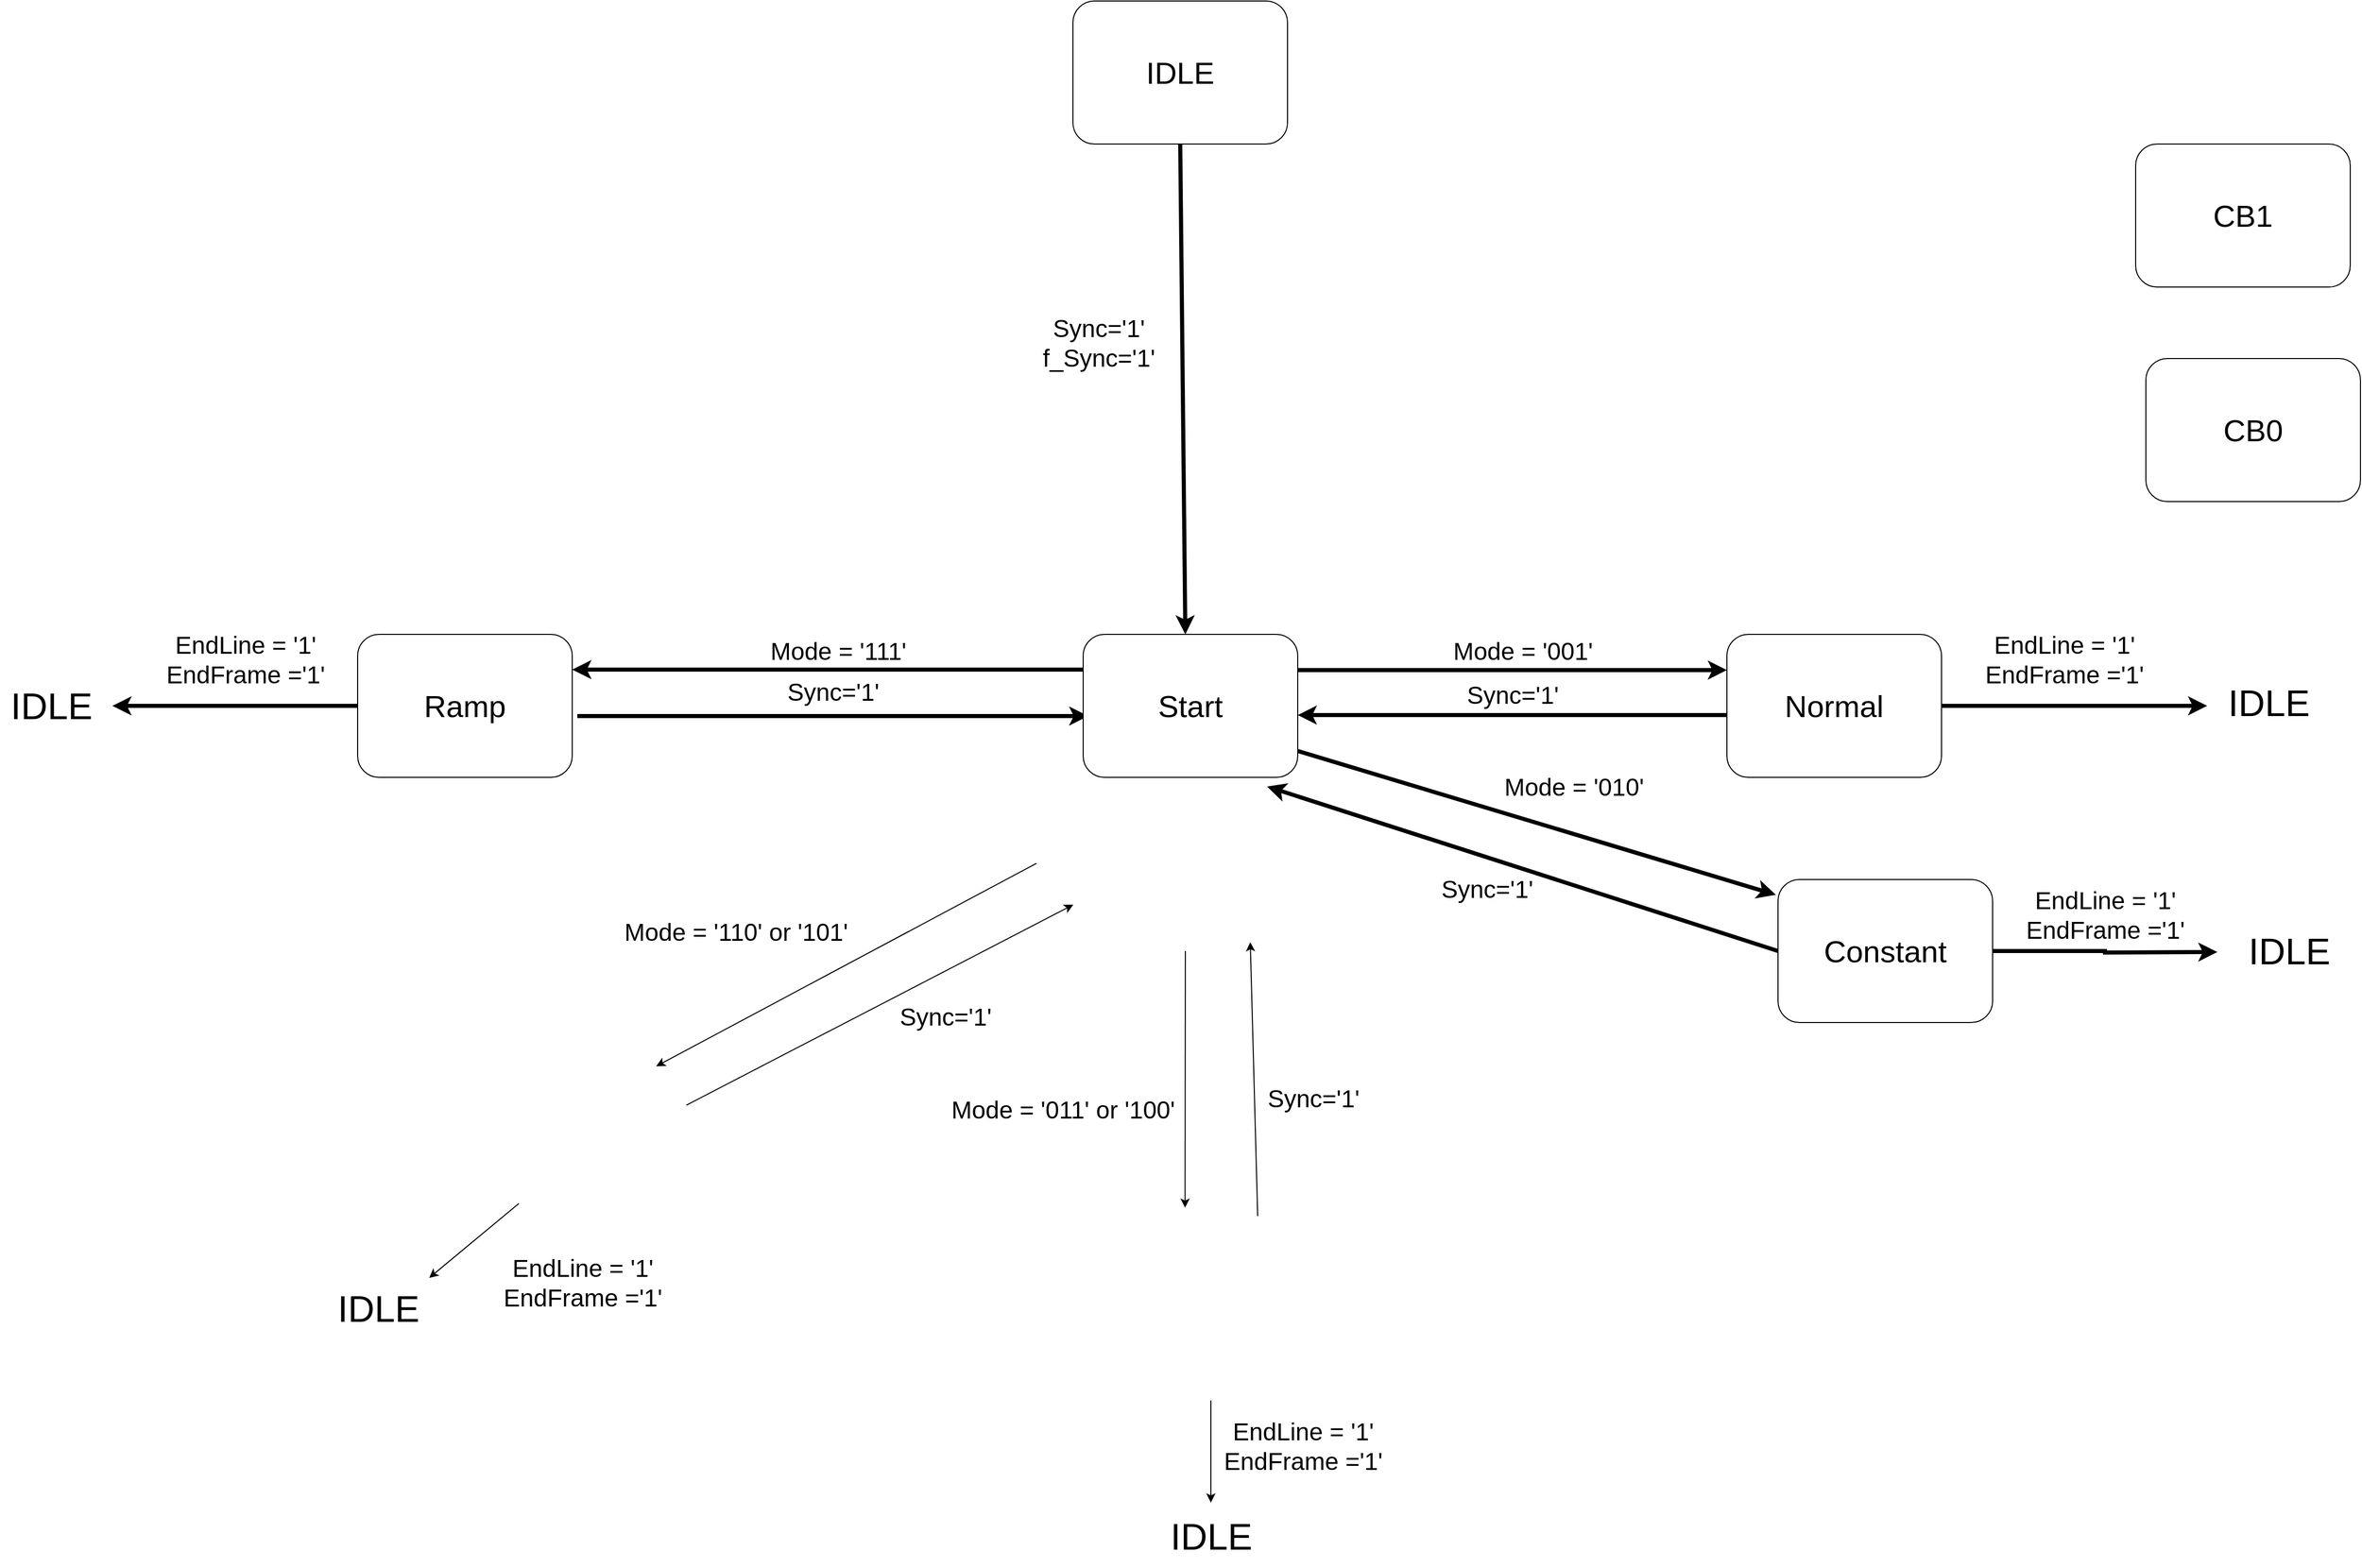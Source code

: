 <mxfile version="24.8.3">
  <diagram name="Page-1" id="v8DiENwAFXC08CN46r4J">
    <mxGraphModel dx="4522" dy="2713" grid="1" gridSize="10" guides="1" tooltips="1" connect="1" arrows="1" fold="1" page="1" pageScale="1" pageWidth="827" pageHeight="1169" math="0" shadow="0">
      <root>
        <mxCell id="0" />
        <mxCell id="1" parent="0" />
        <mxCell id="CcAlKH7f3XovDMMplCqL-1" value="" style="endArrow=classic;html=1;rounded=0;exitX=0.5;exitY=1;exitDx=0;exitDy=0;entryX=0.5;entryY=0;entryDx=0;entryDy=0;strokeWidth=4;" parent="1" source="d_ZXzGTll2u0zrK0YBIg-2" edge="1">
          <mxGeometry width="50" height="50" relative="1" as="geometry">
            <mxPoint x="330" y="-130" as="sourcePoint" />
            <mxPoint x="320" y="160" as="targetPoint" />
          </mxGeometry>
        </mxCell>
        <mxCell id="CcAlKH7f3XovDMMplCqL-2" value="&lt;span style=&quot;font-size: 24px;&quot;&gt;Sync=&#39;1&#39;&lt;/span&gt;&lt;div&gt;&lt;span style=&quot;font-size: 24px;&quot;&gt;f_Sync=&#39;1&#39;&lt;/span&gt;&lt;/div&gt;" style="text;html=1;align=center;verticalAlign=middle;resizable=0;points=[];autosize=1;strokeColor=none;fillColor=none;" parent="1" vertex="1">
          <mxGeometry x="170" y="-160" width="130" height="70" as="geometry" />
        </mxCell>
        <mxCell id="CcAlKH7f3XovDMMplCqL-7" value="" style="endArrow=classic;html=1;rounded=0;exitX=1;exitY=0.25;exitDx=0;exitDy=0;entryX=0;entryY=0.25;entryDx=0;entryDy=0;strokeWidth=4;" parent="1" edge="1">
          <mxGeometry width="50" height="50" relative="1" as="geometry">
            <mxPoint x="-275" y="240" as="sourcePoint" />
            <mxPoint x="225" y="240" as="targetPoint" />
            <Array as="points">
              <mxPoint x="115" y="240" />
            </Array>
          </mxGeometry>
        </mxCell>
        <mxCell id="CcAlKH7f3XovDMMplCqL-8" value="" style="endArrow=classic;html=1;rounded=0;entryX=1;entryY=0.75;entryDx=0;entryDy=0;exitX=0;exitY=0.75;exitDx=0;exitDy=0;strokeWidth=4;" parent="1" edge="1">
          <mxGeometry width="50" height="50" relative="1" as="geometry">
            <mxPoint x="220" y="194.5" as="sourcePoint" />
            <mxPoint x="-280" y="194.5" as="targetPoint" />
          </mxGeometry>
        </mxCell>
        <mxCell id="CcAlKH7f3XovDMMplCqL-9" value="" style="endArrow=classic;html=1;rounded=0;exitX=1;exitY=0.25;exitDx=0;exitDy=0;entryX=0;entryY=0.25;entryDx=0;entryDy=0;strokeWidth=4;" parent="1" source="d_ZXzGTll2u0zrK0YBIg-1" target="d_ZXzGTll2u0zrK0YBIg-8" edge="1">
          <mxGeometry width="50" height="50" relative="1" as="geometry">
            <mxPoint x="480.002" y="208.788" as="sourcePoint" />
            <mxPoint x="840" y="195" as="targetPoint" />
          </mxGeometry>
        </mxCell>
        <mxCell id="CcAlKH7f3XovDMMplCqL-10" value="" style="endArrow=classic;html=1;rounded=0;entryX=1;entryY=0.75;entryDx=0;entryDy=0;exitX=0;exitY=0.75;exitDx=0;exitDy=0;strokeWidth=4;" parent="1" edge="1">
          <mxGeometry width="50" height="50" relative="1" as="geometry">
            <mxPoint x="850" y="239" as="sourcePoint" />
            <mxPoint x="430" y="239" as="targetPoint" />
          </mxGeometry>
        </mxCell>
        <mxCell id="CcAlKH7f3XovDMMplCqL-11" value="" style="endArrow=classic;html=1;rounded=0;entryX=0.992;entryY=0.667;entryDx=0;entryDy=0;entryPerimeter=0;exitX=0;exitY=0.5;exitDx=0;exitDy=0;strokeWidth=4;" parent="1" source="d_ZXzGTll2u0zrK0YBIg-6" edge="1">
          <mxGeometry width="50" height="50" relative="1" as="geometry">
            <mxPoint x="870" y="450" as="sourcePoint" />
            <mxPoint x="400.0" y="308.95" as="targetPoint" />
          </mxGeometry>
        </mxCell>
        <mxCell id="CcAlKH7f3XovDMMplCqL-12" value="" style="endArrow=classic;html=1;rounded=0;exitX=0.904;exitY=0.82;exitDx=0;exitDy=0;exitPerimeter=0;entryX=-0.01;entryY=0.107;entryDx=0;entryDy=0;entryPerimeter=0;strokeWidth=4;" parent="1" edge="1" target="d_ZXzGTll2u0zrK0YBIg-6">
          <mxGeometry width="50" height="50" relative="1" as="geometry">
            <mxPoint x="430.0" y="274.2" as="sourcePoint" />
            <mxPoint x="900" y="410" as="targetPoint" />
          </mxGeometry>
        </mxCell>
        <mxCell id="CcAlKH7f3XovDMMplCqL-13" value="" style="endArrow=classic;html=1;rounded=0;exitX=0.03;exitY=0.723;exitDx=0;exitDy=0;entryX=1;entryY=0;entryDx=0;entryDy=0;exitPerimeter=0;" parent="1" edge="1">
          <mxGeometry width="50" height="50" relative="1" as="geometry">
            <mxPoint x="174.3" y="384.13" as="sourcePoint" />
            <mxPoint x="-197.825" y="582.825" as="targetPoint" />
          </mxGeometry>
        </mxCell>
        <mxCell id="CcAlKH7f3XovDMMplCqL-14" value="" style="endArrow=classic;html=1;rounded=0;entryX=0;entryY=1;entryDx=0;entryDy=0;exitX=1.009;exitY=0.347;exitDx=0;exitDy=0;exitPerimeter=0;" parent="1" edge="1">
          <mxGeometry width="50" height="50" relative="1" as="geometry">
            <mxPoint x="-168.29" y="620.93" as="sourcePoint" />
            <mxPoint x="210.398" y="424.602" as="targetPoint" />
          </mxGeometry>
        </mxCell>
        <mxCell id="CcAlKH7f3XovDMMplCqL-15" value="&lt;font style=&quot;font-size: 24px;&quot;&gt;Sync=&#39;1&#39;&lt;/font&gt;" style="text;html=1;align=center;verticalAlign=middle;resizable=0;points=[];autosize=1;strokeColor=none;fillColor=none;rotation=0;" parent="1" vertex="1">
          <mxGeometry x="-80" y="196.5" width="110" height="40" as="geometry" />
        </mxCell>
        <mxCell id="CcAlKH7f3XovDMMplCqL-18" value="" style="endArrow=classic;html=1;rounded=0;exitX=0.5;exitY=1;exitDx=0;exitDy=0;entryX=0.367;entryY=0.007;entryDx=0;entryDy=0;entryPerimeter=0;" parent="1" edge="1">
          <mxGeometry width="50" height="50" relative="1" as="geometry">
            <mxPoint x="320" y="470" as="sourcePoint" />
            <mxPoint x="319.73" y="721.33" as="targetPoint" />
          </mxGeometry>
        </mxCell>
        <mxCell id="CcAlKH7f3XovDMMplCqL-19" value="" style="endArrow=classic;html=1;rounded=0;exitX=0.741;exitY=0.05;exitDx=0;exitDy=0;exitPerimeter=0;entryX=0.705;entryY=0.972;entryDx=0;entryDy=0;entryPerimeter=0;" parent="1" edge="1">
          <mxGeometry width="50" height="50" relative="1" as="geometry">
            <mxPoint x="390.79" y="729.5" as="sourcePoint" />
            <mxPoint x="383.55" y="461.32" as="targetPoint" />
          </mxGeometry>
        </mxCell>
        <mxCell id="CcAlKH7f3XovDMMplCqL-20" value="&lt;div&gt;&lt;span style=&quot;font-size: 24px;&quot;&gt;Mode = &#39;111&#39;&lt;/span&gt;&lt;/div&gt;" style="text;html=1;align=center;verticalAlign=middle;resizable=0;points=[];autosize=1;strokeColor=none;fillColor=none;rotation=0;" parent="1" vertex="1">
          <mxGeometry x="-100" y="156.5" width="160" height="40" as="geometry" />
        </mxCell>
        <mxCell id="CcAlKH7f3XovDMMplCqL-21" value="&lt;font style=&quot;font-size: 24px;&quot;&gt;Sync=&#39;1&#39;&lt;/font&gt;" style="text;html=1;align=center;verticalAlign=middle;resizable=0;points=[];autosize=1;strokeColor=none;fillColor=none;rotation=0;" parent="1" vertex="1">
          <mxGeometry x="30" y="515" width="110" height="40" as="geometry" />
        </mxCell>
        <mxCell id="CcAlKH7f3XovDMMplCqL-22" value="&lt;br&gt;&lt;div&gt;&lt;span style=&quot;font-size: 24px;&quot;&gt;Mode = &#39;110&#39; or &#39;101&#39;&lt;/span&gt;&lt;/div&gt;" style="text;html=1;align=center;verticalAlign=middle;resizable=0;points=[];autosize=1;strokeColor=none;fillColor=none;rotation=0;" parent="1" vertex="1">
          <mxGeometry x="-240" y="415" width="240" height="60" as="geometry" />
        </mxCell>
        <mxCell id="CcAlKH7f3XovDMMplCqL-23" value="&lt;br&gt;&lt;div&gt;&lt;span style=&quot;font-size: 24px;&quot;&gt;Mode = &#39;011&#39; or &#39;100&#39;&lt;/span&gt;&lt;/div&gt;" style="text;html=1;align=center;verticalAlign=middle;resizable=0;points=[];autosize=1;strokeColor=none;fillColor=none;rotation=0;" parent="1" vertex="1">
          <mxGeometry x="80" y="589" width="240" height="60" as="geometry" />
        </mxCell>
        <mxCell id="CcAlKH7f3XovDMMplCqL-24" value="&lt;font style=&quot;font-size: 24px;&quot;&gt;Sync=&#39;1&#39;&lt;/font&gt;" style="text;html=1;align=center;verticalAlign=middle;resizable=0;points=[];autosize=1;strokeColor=none;fillColor=none;rotation=0;" parent="1" vertex="1">
          <mxGeometry x="390" y="595" width="110" height="40" as="geometry" />
        </mxCell>
        <mxCell id="CcAlKH7f3XovDMMplCqL-25" value="&lt;font style=&quot;font-size: 24px;&quot;&gt;Sync=&#39;1&#39;&lt;/font&gt;" style="text;html=1;align=center;verticalAlign=middle;resizable=0;points=[];autosize=1;strokeColor=none;fillColor=none;rotation=0;" parent="1" vertex="1">
          <mxGeometry x="560" y="390" width="110" height="40" as="geometry" />
        </mxCell>
        <mxCell id="CcAlKH7f3XovDMMplCqL-26" value="&lt;div&gt;&lt;span style=&quot;font-size: 24px;&quot;&gt;Mode = &#39;010&#39;&lt;/span&gt;&lt;/div&gt;" style="text;html=1;align=center;verticalAlign=middle;resizable=0;points=[];autosize=1;strokeColor=none;fillColor=none;rotation=0;" parent="1" vertex="1">
          <mxGeometry x="620" y="290" width="160" height="40" as="geometry" />
        </mxCell>
        <mxCell id="CcAlKH7f3XovDMMplCqL-27" value="&lt;div&gt;&lt;span style=&quot;font-size: 24px;&quot;&gt;Mode = &#39;001&#39;&lt;/span&gt;&lt;/div&gt;" style="text;html=1;align=center;verticalAlign=middle;resizable=0;points=[];autosize=1;strokeColor=none;fillColor=none;rotation=0;" parent="1" vertex="1">
          <mxGeometry x="570" y="156.5" width="160" height="40" as="geometry" />
        </mxCell>
        <mxCell id="CcAlKH7f3XovDMMplCqL-28" value="&lt;font style=&quot;font-size: 24px;&quot;&gt;Sync=&#39;1&#39;&lt;/font&gt;" style="text;html=1;align=center;verticalAlign=middle;resizable=0;points=[];autosize=1;strokeColor=none;fillColor=none;rotation=0;" parent="1" vertex="1">
          <mxGeometry x="585" y="200" width="110" height="40" as="geometry" />
        </mxCell>
        <mxCell id="CcAlKH7f3XovDMMplCqL-30" value="&lt;font style=&quot;font-size: 24px;&quot;&gt;EndLine = &#39;1&#39;&lt;/font&gt;&lt;div&gt;&lt;font style=&quot;font-size: 24px;&quot;&gt;EndFrame =&#39;1&#39;&lt;/font&gt;&lt;/div&gt;" style="text;html=1;align=center;verticalAlign=middle;resizable=0;points=[];autosize=1;strokeColor=none;fillColor=none;" parent="1" vertex="1">
          <mxGeometry x="345" y="920" width="180" height="70" as="geometry" />
        </mxCell>
        <mxCell id="CcAlKH7f3XovDMMplCqL-31" value="" style="endArrow=classic;html=1;rounded=0;exitX=0.5;exitY=1;exitDx=0;exitDy=0;" parent="1" edge="1">
          <mxGeometry width="50" height="50" relative="1" as="geometry">
            <mxPoint x="345" y="910" as="sourcePoint" />
            <mxPoint x="345" y="1010" as="targetPoint" />
          </mxGeometry>
        </mxCell>
        <mxCell id="CcAlKH7f3XovDMMplCqL-32" value="&lt;font style=&quot;font-size: 36px;&quot;&gt;IDLE&lt;/font&gt;" style="text;html=1;align=center;verticalAlign=middle;resizable=0;points=[];autosize=1;strokeColor=none;fillColor=none;" parent="1" vertex="1">
          <mxGeometry x="295" y="1013" width="100" height="60" as="geometry" />
        </mxCell>
        <mxCell id="CcAlKH7f3XovDMMplCqL-33" value="" style="endArrow=classic;html=1;rounded=0;exitX=0;exitY=1;exitDx=0;exitDy=0;" parent="1" edge="1">
          <mxGeometry width="50" height="50" relative="1" as="geometry">
            <mxPoint x="-332.175" y="717.175" as="sourcePoint" />
            <mxPoint x="-420" y="790" as="targetPoint" />
          </mxGeometry>
        </mxCell>
        <mxCell id="CcAlKH7f3XovDMMplCqL-34" value="&lt;font style=&quot;font-size: 24px;&quot;&gt;EndLine = &#39;1&#39;&lt;/font&gt;&lt;div&gt;&lt;font style=&quot;font-size: 24px;&quot;&gt;EndFrame =&#39;1&#39;&lt;/font&gt;&lt;/div&gt;" style="text;html=1;align=center;verticalAlign=middle;resizable=0;points=[];autosize=1;strokeColor=none;fillColor=none;" parent="1" vertex="1">
          <mxGeometry x="-360" y="760" width="180" height="70" as="geometry" />
        </mxCell>
        <mxCell id="CcAlKH7f3XovDMMplCqL-35" value="&lt;font style=&quot;font-size: 36px;&quot;&gt;IDLE&lt;/font&gt;" style="text;html=1;align=center;verticalAlign=middle;resizable=0;points=[];autosize=1;strokeColor=none;fillColor=none;" parent="1" vertex="1">
          <mxGeometry x="-520" y="790" width="100" height="60" as="geometry" />
        </mxCell>
        <mxCell id="CcAlKH7f3XovDMMplCqL-36" value="" style="endArrow=classic;html=1;rounded=0;exitX=0;exitY=0.5;exitDx=0;exitDy=0;strokeWidth=4;" parent="1" source="d_ZXzGTll2u0zrK0YBIg-3" edge="1">
          <mxGeometry width="50" height="50" relative="1" as="geometry">
            <mxPoint x="-500" y="235" as="sourcePoint" />
            <mxPoint x="-730" y="230" as="targetPoint" />
          </mxGeometry>
        </mxCell>
        <mxCell id="CcAlKH7f3XovDMMplCqL-37" value="&lt;font style=&quot;font-size: 24px;&quot;&gt;EndLine = &#39;1&#39;&lt;/font&gt;&lt;div&gt;&lt;font style=&quot;font-size: 24px;&quot;&gt;EndFrame =&#39;1&#39;&lt;/font&gt;&lt;/div&gt;" style="text;html=1;align=center;verticalAlign=middle;resizable=0;points=[];autosize=1;strokeColor=none;fillColor=none;" parent="1" vertex="1">
          <mxGeometry x="-690" y="150" width="180" height="70" as="geometry" />
        </mxCell>
        <mxCell id="CcAlKH7f3XovDMMplCqL-38" value="&lt;font style=&quot;font-size: 36px;&quot;&gt;IDLE&lt;/font&gt;" style="text;html=1;align=center;verticalAlign=middle;resizable=0;points=[];autosize=1;strokeColor=none;fillColor=none;" parent="1" vertex="1">
          <mxGeometry x="-840" y="200" width="100" height="60" as="geometry" />
        </mxCell>
        <mxCell id="CcAlKH7f3XovDMMplCqL-42" value="&lt;font style=&quot;font-size: 24px;&quot;&gt;EndLine = &#39;1&#39;&lt;/font&gt;&lt;div&gt;&lt;font style=&quot;font-size: 24px;&quot;&gt;EndFrame =&#39;1&#39;&lt;/font&gt;&lt;/div&gt;" style="text;html=1;align=center;verticalAlign=middle;resizable=0;points=[];autosize=1;strokeColor=none;fillColor=none;" parent="1" vertex="1">
          <mxGeometry x="1130" y="400" width="180" height="70" as="geometry" />
        </mxCell>
        <mxCell id="CcAlKH7f3XovDMMplCqL-43" value="&lt;font style=&quot;font-size: 36px;&quot;&gt;IDLE&lt;/font&gt;" style="text;html=1;align=center;verticalAlign=middle;resizable=0;points=[];autosize=1;strokeColor=none;fillColor=none;" parent="1" vertex="1">
          <mxGeometry x="1350" y="440" width="100" height="60" as="geometry" />
        </mxCell>
        <mxCell id="CcAlKH7f3XovDMMplCqL-44" value="" style="endArrow=classic;html=1;rounded=0;exitX=1;exitY=0.5;exitDx=0;exitDy=0;strokeWidth=4;" parent="1" source="d_ZXzGTll2u0zrK0YBIg-8" edge="1">
          <mxGeometry width="50" height="50" relative="1" as="geometry">
            <mxPoint x="1120" y="235.5" as="sourcePoint" />
            <mxPoint x="1320" y="230" as="targetPoint" />
          </mxGeometry>
        </mxCell>
        <mxCell id="CcAlKH7f3XovDMMplCqL-45" value="&lt;font style=&quot;font-size: 24px;&quot;&gt;EndLine = &#39;1&#39;&lt;/font&gt;&lt;div&gt;&lt;font style=&quot;font-size: 24px;&quot;&gt;EndFrame =&#39;1&#39;&lt;/font&gt;&lt;/div&gt;" style="text;html=1;align=center;verticalAlign=middle;resizable=0;points=[];autosize=1;strokeColor=none;fillColor=none;" parent="1" vertex="1">
          <mxGeometry x="1090" y="150" width="180" height="70" as="geometry" />
        </mxCell>
        <mxCell id="CcAlKH7f3XovDMMplCqL-46" value="&lt;font style=&quot;font-size: 36px;&quot;&gt;IDLE&lt;/font&gt;" style="text;html=1;align=center;verticalAlign=middle;resizable=0;points=[];autosize=1;strokeColor=none;fillColor=none;" parent="1" vertex="1">
          <mxGeometry x="1330" y="196.5" width="100" height="60" as="geometry" />
        </mxCell>
        <mxCell id="d_ZXzGTll2u0zrK0YBIg-1" value="&lt;font style=&quot;font-size: 30px;&quot;&gt;Start&lt;/font&gt;" style="rounded=1;whiteSpace=wrap;html=1;" vertex="1" parent="1">
          <mxGeometry x="220" y="160" width="210" height="140" as="geometry" />
        </mxCell>
        <mxCell id="d_ZXzGTll2u0zrK0YBIg-2" value="&lt;font style=&quot;font-size: 30px;&quot;&gt;IDLE&lt;/font&gt;" style="rounded=1;whiteSpace=wrap;html=1;" vertex="1" parent="1">
          <mxGeometry x="210" y="-460" width="210" height="140" as="geometry" />
        </mxCell>
        <mxCell id="d_ZXzGTll2u0zrK0YBIg-3" value="&lt;font style=&quot;font-size: 30px;&quot;&gt;Ramp&lt;/font&gt;" style="rounded=1;whiteSpace=wrap;html=1;" vertex="1" parent="1">
          <mxGeometry x="-490" y="160" width="210" height="140" as="geometry" />
        </mxCell>
        <mxCell id="d_ZXzGTll2u0zrK0YBIg-4" value="&lt;font style=&quot;font-size: 30px;&quot;&gt;CB1&lt;/font&gt;" style="rounded=1;whiteSpace=wrap;html=1;" vertex="1" parent="1">
          <mxGeometry x="1250" y="-320" width="210" height="140" as="geometry" />
        </mxCell>
        <mxCell id="d_ZXzGTll2u0zrK0YBIg-5" value="&lt;font style=&quot;font-size: 30px;&quot;&gt;CB0&lt;/font&gt;" style="rounded=1;whiteSpace=wrap;html=1;" vertex="1" parent="1">
          <mxGeometry x="1260" y="-110" width="210" height="140" as="geometry" />
        </mxCell>
        <mxCell id="d_ZXzGTll2u0zrK0YBIg-10" style="edgeStyle=orthogonalEdgeStyle;rounded=0;orthogonalLoop=1;jettySize=auto;html=1;exitX=1;exitY=0.5;exitDx=0;exitDy=0;strokeWidth=4;" edge="1" parent="1" source="d_ZXzGTll2u0zrK0YBIg-6">
          <mxGeometry relative="1" as="geometry">
            <mxPoint x="1330" y="471" as="targetPoint" />
          </mxGeometry>
        </mxCell>
        <mxCell id="d_ZXzGTll2u0zrK0YBIg-6" value="&lt;font style=&quot;font-size: 30px;&quot;&gt;Constant&lt;/font&gt;" style="rounded=1;whiteSpace=wrap;html=1;" vertex="1" parent="1">
          <mxGeometry x="900" y="400" width="210" height="140" as="geometry" />
        </mxCell>
        <mxCell id="d_ZXzGTll2u0zrK0YBIg-8" value="&lt;font style=&quot;font-size: 30px;&quot;&gt;Normal&lt;/font&gt;" style="rounded=1;whiteSpace=wrap;html=1;" vertex="1" parent="1">
          <mxGeometry x="850" y="160" width="210" height="140" as="geometry" />
        </mxCell>
      </root>
    </mxGraphModel>
  </diagram>
</mxfile>
